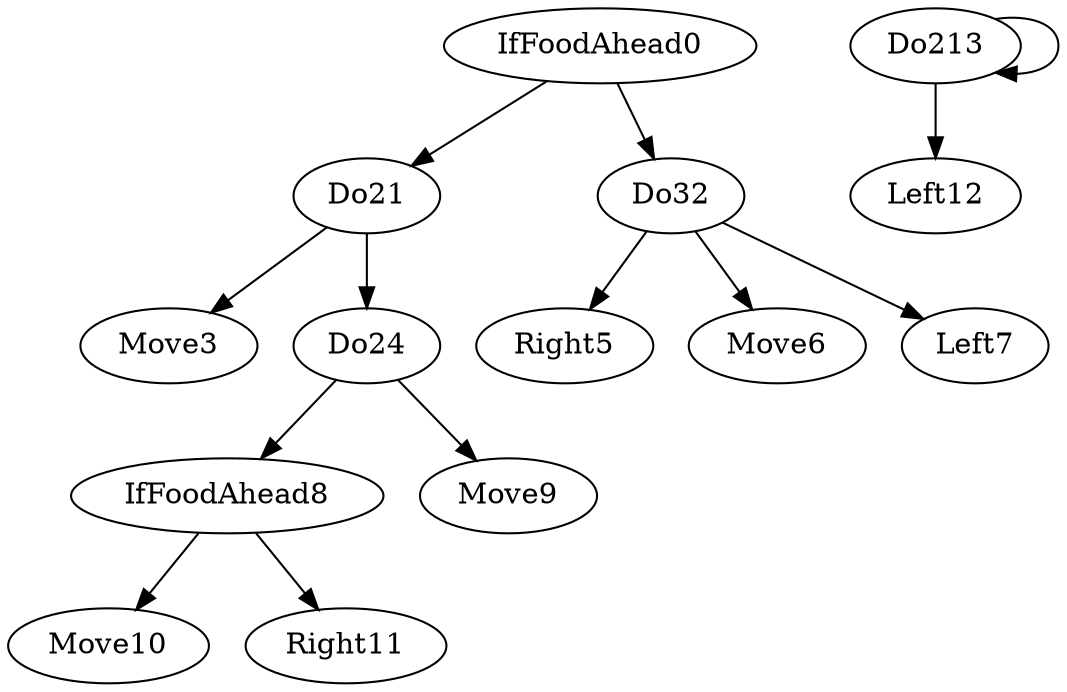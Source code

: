 digraph T {
	IfFoodAhead0 -> Do21;
	IfFoodAhead0 -> Do32;
	Do21 -> Move3;
	Do21 -> Do24;
	Do32 -> Right5;
	Do32 -> Move6;
	Do32 -> Left7;
	Do24 -> IfFoodAhead8;
	Do24 -> Move9;
	IfFoodAhead8 -> Move10;
	IfFoodAhead8 -> Right11;
	Do213 -> Left12;
	Do213 -> Do213;
}
